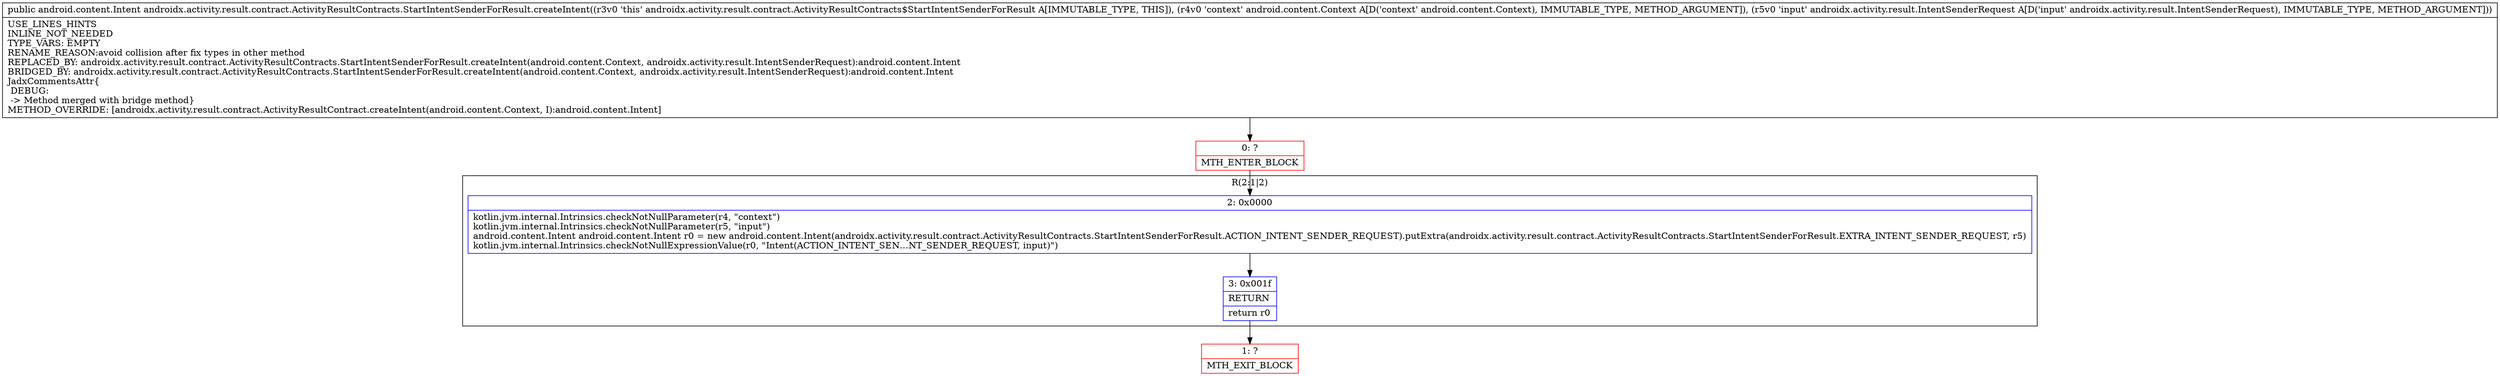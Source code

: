digraph "CFG forandroidx.activity.result.contract.ActivityResultContracts.StartIntentSenderForResult.createIntent(Landroid\/content\/Context;Landroidx\/activity\/result\/IntentSenderRequest;)Landroid\/content\/Intent;" {
subgraph cluster_Region_1840820208 {
label = "R(2:1|2)";
node [shape=record,color=blue];
Node_2 [shape=record,label="{2\:\ 0x0000|kotlin.jvm.internal.Intrinsics.checkNotNullParameter(r4, \"context\")\lkotlin.jvm.internal.Intrinsics.checkNotNullParameter(r5, \"input\")\landroid.content.Intent android.content.Intent r0 = new android.content.Intent(androidx.activity.result.contract.ActivityResultContracts.StartIntentSenderForResult.ACTION_INTENT_SENDER_REQUEST).putExtra(androidx.activity.result.contract.ActivityResultContracts.StartIntentSenderForResult.EXTRA_INTENT_SENDER_REQUEST, r5)\lkotlin.jvm.internal.Intrinsics.checkNotNullExpressionValue(r0, \"Intent(ACTION_INTENT_SEN…NT_SENDER_REQUEST, input)\")\l}"];
Node_3 [shape=record,label="{3\:\ 0x001f|RETURN\l|return r0\l}"];
}
Node_0 [shape=record,color=red,label="{0\:\ ?|MTH_ENTER_BLOCK\l}"];
Node_1 [shape=record,color=red,label="{1\:\ ?|MTH_EXIT_BLOCK\l}"];
MethodNode[shape=record,label="{public android.content.Intent androidx.activity.result.contract.ActivityResultContracts.StartIntentSenderForResult.createIntent((r3v0 'this' androidx.activity.result.contract.ActivityResultContracts$StartIntentSenderForResult A[IMMUTABLE_TYPE, THIS]), (r4v0 'context' android.content.Context A[D('context' android.content.Context), IMMUTABLE_TYPE, METHOD_ARGUMENT]), (r5v0 'input' androidx.activity.result.IntentSenderRequest A[D('input' androidx.activity.result.IntentSenderRequest), IMMUTABLE_TYPE, METHOD_ARGUMENT]))  | USE_LINES_HINTS\lINLINE_NOT_NEEDED\lTYPE_VARS: EMPTY\lRENAME_REASON:avoid collision after fix types in other method\lREPLACED_BY: androidx.activity.result.contract.ActivityResultContracts.StartIntentSenderForResult.createIntent(android.content.Context, androidx.activity.result.IntentSenderRequest):android.content.Intent\lBRIDGED_BY: androidx.activity.result.contract.ActivityResultContracts.StartIntentSenderForResult.createIntent(android.content.Context, androidx.activity.result.IntentSenderRequest):android.content.Intent\lJadxCommentsAttr\{\l DEBUG: \l \-\> Method merged with bridge method\}\lMETHOD_OVERRIDE: [androidx.activity.result.contract.ActivityResultContract.createIntent(android.content.Context, I):android.content.Intent]\l}"];
MethodNode -> Node_0;Node_2 -> Node_3;
Node_3 -> Node_1;
Node_0 -> Node_2;
}

